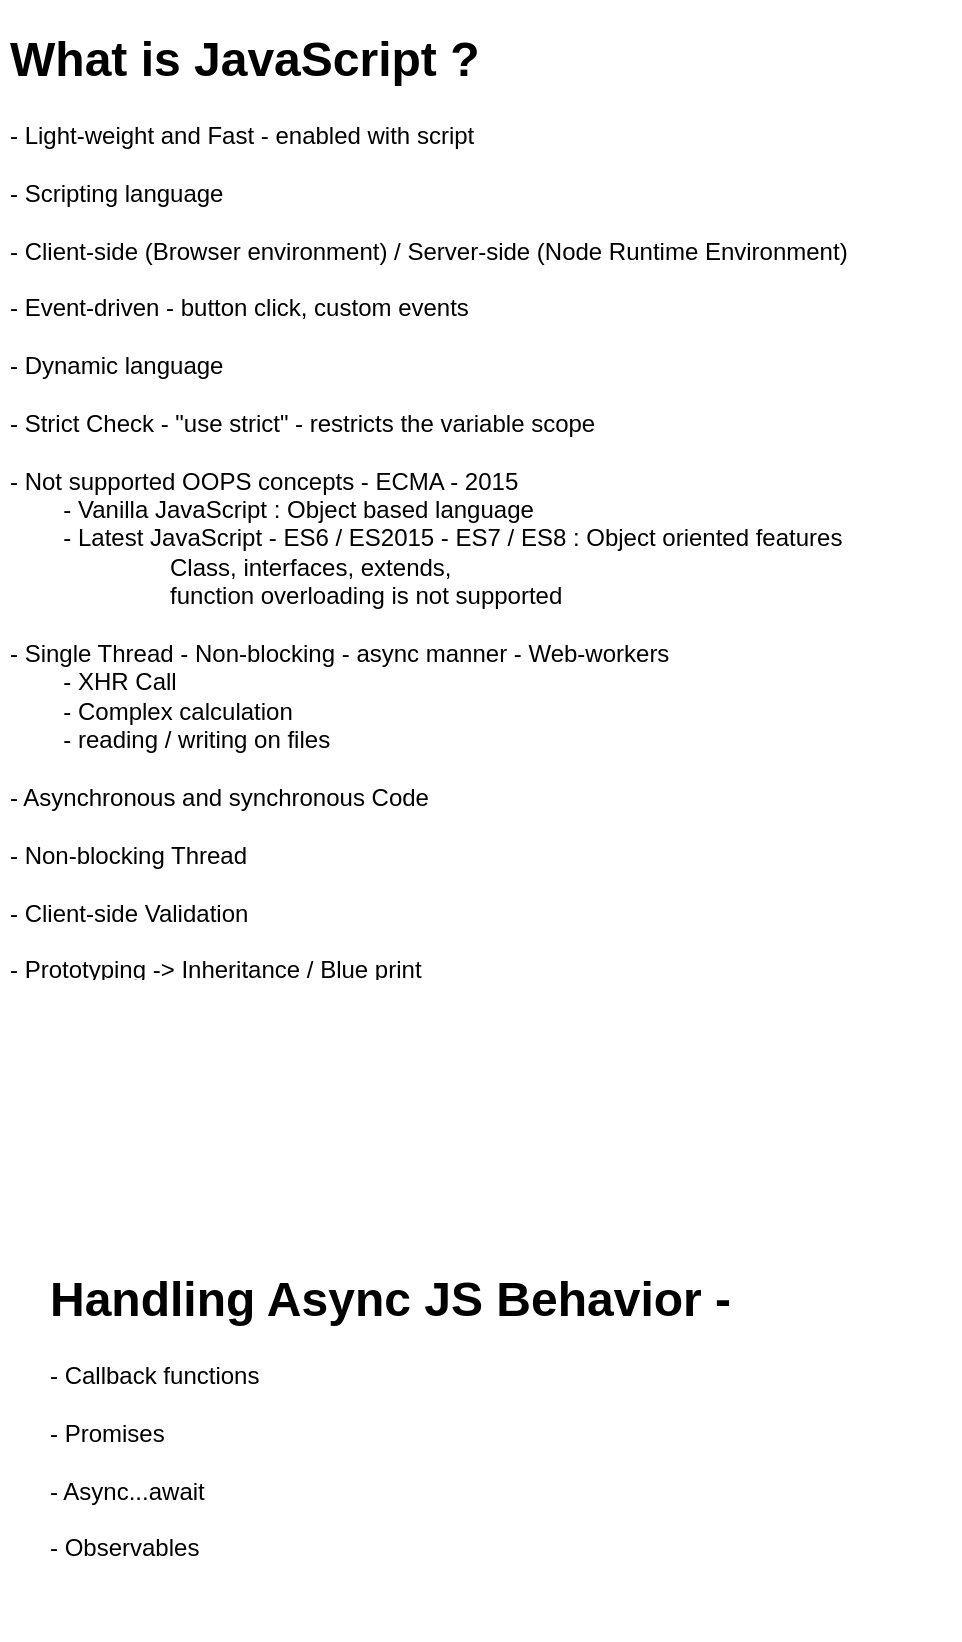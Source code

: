 <mxfile version="14.8.5" type="device" pages="2"><diagram id="xspAHqdo29L3KQeWBL3X" name="Page-1"><mxGraphModel dx="652" dy="363" grid="1" gridSize="10" guides="1" tooltips="1" connect="1" arrows="1" fold="1" page="1" pageScale="1" pageWidth="850" pageHeight="1100" math="0" shadow="0"><root><mxCell id="0"/><mxCell id="1" parent="0"/><mxCell id="xLQbrW0A7gjr55EPThWH-7" value="&lt;h1&gt;What is JavaScript ?&lt;/h1&gt;&lt;div&gt;- Light-weight and Fast - enabled with script&lt;/div&gt;&lt;div&gt;&lt;br&gt;&lt;/div&gt;&lt;div&gt;- Scripting language&lt;/div&gt;&lt;div&gt;&lt;br&gt;&lt;/div&gt;&lt;div&gt;- Client-side (Browser environment) / Server-side (Node Runtime Environment)&lt;/div&gt;&lt;div&gt;&lt;br&gt;&lt;/div&gt;&lt;div&gt;- Event-driven - button click, custom events&lt;/div&gt;&lt;div&gt;&lt;br&gt;&lt;/div&gt;&lt;div&gt;- Dynamic language&lt;/div&gt;&lt;div&gt;&lt;br&gt;&lt;/div&gt;&lt;div&gt;- Strict Check - &quot;use strict&quot; - restricts the variable scope&lt;/div&gt;&lt;div&gt;&lt;br&gt;&lt;/div&gt;&lt;div&gt;- Not supported OOPS concepts - ECMA - 2015&lt;/div&gt;&lt;div&gt;&lt;span style=&quot;white-space: pre&quot;&gt;&#9;&lt;/span&gt;- Vanilla JavaScript : Object based language&lt;br&gt;&lt;/div&gt;&lt;div&gt;&lt;span style=&quot;white-space: pre&quot;&gt;&#9;&lt;/span&gt;- Latest JavaScript - ES6 / ES2015 - ES7 / ES8 : Object oriented features&lt;br&gt;&lt;/div&gt;&lt;div&gt;&lt;span style=&quot;white-space: pre&quot;&gt;&#9;&lt;/span&gt;&lt;span style=&quot;white-space: pre&quot;&gt;&#9;&lt;/span&gt;&lt;span style=&quot;white-space: pre&quot;&gt;&#9;&lt;/span&gt;Class, interfaces, extends,&amp;nbsp;&lt;br&gt;&lt;/div&gt;&lt;div&gt;&lt;span style=&quot;white-space: pre&quot;&gt;&#9;&lt;/span&gt;&lt;span style=&quot;white-space: pre&quot;&gt;&#9;&lt;/span&gt;&lt;span style=&quot;white-space: pre&quot;&gt;&#9;&lt;/span&gt;function overloading is not supported&lt;br&gt;&lt;/div&gt;&lt;div&gt;&lt;br&gt;&lt;/div&gt;&lt;div&gt;- Single Thread - Non-blocking - async manner - Web-workers&lt;/div&gt;&lt;div&gt;&lt;span style=&quot;white-space: pre&quot;&gt;&#9;&lt;/span&gt;- XHR Call&lt;br&gt;&lt;/div&gt;&lt;div&gt;&lt;span style=&quot;white-space: pre&quot;&gt;&#9;&lt;/span&gt;- Complex calculation&lt;br&gt;&lt;/div&gt;&lt;div&gt;&lt;span style=&quot;white-space: pre&quot;&gt;&#9;&lt;/span&gt;- reading / writing on files&lt;br&gt;&lt;/div&gt;&lt;div&gt;&lt;br&gt;&lt;/div&gt;&lt;div&gt;- Asynchronous and synchronous Code&lt;/div&gt;&lt;div&gt;&lt;br&gt;&lt;/div&gt;&lt;div&gt;- Non-blocking Thread&lt;/div&gt;&lt;div&gt;&lt;br&gt;&lt;/div&gt;&lt;div&gt;- Client-side Validation&lt;/div&gt;&lt;div&gt;&lt;br&gt;&lt;/div&gt;&lt;div&gt;- Prototyping -&amp;gt; Inheritance / Blue print&lt;/div&gt;&lt;div&gt;&lt;br&gt;&lt;/div&gt;&lt;div&gt;- Types in JS -&amp;nbsp;&lt;/div&gt;&lt;div&gt;&lt;span style=&quot;white-space: pre&quot;&gt;&#9;&lt;/span&gt;- Primitive type - Number, String, Boolean, Date,&amp;nbsp;&lt;/div&gt;&lt;div&gt;&lt;span style=&quot;white-space: pre&quot;&gt;&#9;&lt;/span&gt;- Reference Types - Function, Array, Objects&lt;/div&gt;&lt;div&gt;&lt;br&gt;&lt;/div&gt;" style="text;html=1;strokeColor=none;fillColor=none;spacing=5;spacingTop=-20;whiteSpace=wrap;overflow=hidden;rounded=0;sketch=0;" vertex="1" parent="1"><mxGeometry x="100" y="70" width="440" height="480" as="geometry"/></mxCell><mxCell id="xLQbrW0A7gjr55EPThWH-8" value="&lt;h1&gt;Handling Async JS Behavior -&lt;/h1&gt;&lt;div&gt;- Callback functions&lt;/div&gt;&lt;div&gt;&lt;br&gt;&lt;/div&gt;&lt;div&gt;- Promises&lt;/div&gt;&lt;div&gt;&lt;br&gt;&lt;/div&gt;&lt;div&gt;- Async...await&lt;/div&gt;&lt;div&gt;&lt;br&gt;&lt;/div&gt;&lt;div&gt;- Observables&lt;/div&gt;" style="text;html=1;strokeColor=none;fillColor=none;spacing=5;spacingTop=-20;whiteSpace=wrap;overflow=hidden;rounded=0;sketch=0;" vertex="1" parent="1"><mxGeometry x="120" y="690" width="460" height="190" as="geometry"/></mxCell></root></mxGraphModel></diagram><diagram id="y9Xn7oG9kF3b1Z7D-w_8" name="Page-2"><mxGraphModel dx="1770" dy="513" grid="1" gridSize="10" guides="1" tooltips="1" connect="1" arrows="1" fold="1" page="1" pageScale="1" pageWidth="850" pageHeight="1100" math="0" shadow="0"><root><mxCell id="Ec-1eNe-133ZVXOHmqmL-0"/><mxCell id="Ec-1eNe-133ZVXOHmqmL-1" parent="Ec-1eNe-133ZVXOHmqmL-0"/><mxCell id="Ec-1eNe-133ZVXOHmqmL-4" value="" style="edgeStyle=orthogonalEdgeStyle;curved=0;rounded=1;sketch=0;orthogonalLoop=1;jettySize=auto;html=1;" edge="1" parent="Ec-1eNe-133ZVXOHmqmL-1" source="Ec-1eNe-133ZVXOHmqmL-2" target="Ec-1eNe-133ZVXOHmqmL-3"><mxGeometry relative="1" as="geometry"/></mxCell><mxCell id="Ec-1eNe-133ZVXOHmqmL-9" style="edgeStyle=orthogonalEdgeStyle;curved=0;rounded=1;sketch=0;orthogonalLoop=1;jettySize=auto;html=1;exitX=0.5;exitY=1;exitDx=0;exitDy=0;entryX=0.5;entryY=0;entryDx=0;entryDy=0;" edge="1" parent="Ec-1eNe-133ZVXOHmqmL-1" source="Ec-1eNe-133ZVXOHmqmL-2" target="Ec-1eNe-133ZVXOHmqmL-7"><mxGeometry relative="1" as="geometry"/></mxCell><mxCell id="Ec-1eNe-133ZVXOHmqmL-10" style="edgeStyle=orthogonalEdgeStyle;curved=0;rounded=1;sketch=0;orthogonalLoop=1;jettySize=auto;html=1;exitX=0.5;exitY=1;exitDx=0;exitDy=0;entryX=0.5;entryY=0;entryDx=0;entryDy=0;" edge="1" parent="Ec-1eNe-133ZVXOHmqmL-1" source="Ec-1eNe-133ZVXOHmqmL-2" target="Ec-1eNe-133ZVXOHmqmL-6"><mxGeometry relative="1" as="geometry"/></mxCell><mxCell id="Ec-1eNe-133ZVXOHmqmL-11" style="edgeStyle=orthogonalEdgeStyle;curved=0;rounded=1;sketch=0;orthogonalLoop=1;jettySize=auto;html=1;exitX=0.5;exitY=1;exitDx=0;exitDy=0;entryX=0.5;entryY=0;entryDx=0;entryDy=0;" edge="1" parent="Ec-1eNe-133ZVXOHmqmL-1" source="Ec-1eNe-133ZVXOHmqmL-2" target="Ec-1eNe-133ZVXOHmqmL-5"><mxGeometry relative="1" as="geometry"/></mxCell><mxCell id="Ec-1eNe-133ZVXOHmqmL-12" style="edgeStyle=orthogonalEdgeStyle;curved=0;rounded=1;sketch=0;orthogonalLoop=1;jettySize=auto;html=1;exitX=0.5;exitY=1;exitDx=0;exitDy=0;entryX=0.5;entryY=0;entryDx=0;entryDy=0;" edge="1" parent="Ec-1eNe-133ZVXOHmqmL-1" source="Ec-1eNe-133ZVXOHmqmL-2" target="Ec-1eNe-133ZVXOHmqmL-8"><mxGeometry relative="1" as="geometry"/></mxCell><mxCell id="Ec-1eNe-133ZVXOHmqmL-22" style="edgeStyle=orthogonalEdgeStyle;curved=0;rounded=1;sketch=0;orthogonalLoop=1;jettySize=auto;html=1;exitX=0.5;exitY=1;exitDx=0;exitDy=0;entryX=0.5;entryY=0;entryDx=0;entryDy=0;" edge="1" parent="Ec-1eNe-133ZVXOHmqmL-1" source="Ec-1eNe-133ZVXOHmqmL-2" target="Ec-1eNe-133ZVXOHmqmL-21"><mxGeometry relative="1" as="geometry"/></mxCell><mxCell id="Ec-1eNe-133ZVXOHmqmL-28" value="" style="edgeStyle=orthogonalEdgeStyle;curved=0;rounded=1;sketch=0;orthogonalLoop=1;jettySize=auto;html=1;" edge="1" parent="Ec-1eNe-133ZVXOHmqmL-1" source="Ec-1eNe-133ZVXOHmqmL-2" target="Ec-1eNe-133ZVXOHmqmL-27"><mxGeometry relative="1" as="geometry"/></mxCell><mxCell id="Ec-1eNe-133ZVXOHmqmL-2" value="Object" style="rounded=0;whiteSpace=wrap;html=1;sketch=0;fillColor=#d5e8d4;strokeColor=#82b366;" vertex="1" parent="Ec-1eNe-133ZVXOHmqmL-1"><mxGeometry x="365" y="70" width="120" height="60" as="geometry"/></mxCell><mxCell id="Ec-1eNe-133ZVXOHmqmL-18" value="" style="edgeStyle=orthogonalEdgeStyle;curved=0;rounded=1;sketch=0;orthogonalLoop=1;jettySize=auto;html=1;" edge="1" parent="Ec-1eNe-133ZVXOHmqmL-1" source="Ec-1eNe-133ZVXOHmqmL-3" target="Ec-1eNe-133ZVXOHmqmL-17"><mxGeometry relative="1" as="geometry"/></mxCell><mxCell id="Ec-1eNe-133ZVXOHmqmL-3" value="String" style="rounded=0;whiteSpace=wrap;html=1;sketch=0;fillColor=#dae8fc;strokeColor=#6c8ebf;" vertex="1" parent="Ec-1eNe-133ZVXOHmqmL-1"><mxGeometry x="365" y="210" width="120" height="60" as="geometry"/></mxCell><mxCell id="Ec-1eNe-133ZVXOHmqmL-20" value="" style="edgeStyle=orthogonalEdgeStyle;curved=0;rounded=1;sketch=0;orthogonalLoop=1;jettySize=auto;html=1;" edge="1" parent="Ec-1eNe-133ZVXOHmqmL-1" source="Ec-1eNe-133ZVXOHmqmL-5" target="Ec-1eNe-133ZVXOHmqmL-19"><mxGeometry relative="1" as="geometry"/></mxCell><mxCell id="Ec-1eNe-133ZVXOHmqmL-5" value="Number" style="rounded=0;whiteSpace=wrap;html=1;sketch=0;fillColor=#dae8fc;strokeColor=#6c8ebf;" vertex="1" parent="Ec-1eNe-133ZVXOHmqmL-1"><mxGeometry x="510" y="210" width="120" height="60" as="geometry"/></mxCell><mxCell id="Ec-1eNe-133ZVXOHmqmL-16" value="" style="edgeStyle=orthogonalEdgeStyle;curved=0;rounded=1;sketch=0;orthogonalLoop=1;jettySize=auto;html=1;" edge="1" parent="Ec-1eNe-133ZVXOHmqmL-1" source="Ec-1eNe-133ZVXOHmqmL-6" target="Ec-1eNe-133ZVXOHmqmL-15"><mxGeometry relative="1" as="geometry"/></mxCell><mxCell id="Ec-1eNe-133ZVXOHmqmL-6" value="Date" style="rounded=0;whiteSpace=wrap;html=1;sketch=0;fillColor=#dae8fc;strokeColor=#6c8ebf;" vertex="1" parent="Ec-1eNe-133ZVXOHmqmL-1"><mxGeometry x="220" y="210" width="120" height="60" as="geometry"/></mxCell><mxCell id="Ec-1eNe-133ZVXOHmqmL-14" value="" style="edgeStyle=orthogonalEdgeStyle;curved=0;rounded=1;sketch=0;orthogonalLoop=1;jettySize=auto;html=1;" edge="1" parent="Ec-1eNe-133ZVXOHmqmL-1" source="Ec-1eNe-133ZVXOHmqmL-7" target="Ec-1eNe-133ZVXOHmqmL-13"><mxGeometry relative="1" as="geometry"/></mxCell><mxCell id="Ec-1eNe-133ZVXOHmqmL-7" value="Array" style="rounded=0;whiteSpace=wrap;html=1;sketch=0;fillColor=#dae8fc;strokeColor=#6c8ebf;" vertex="1" parent="Ec-1eNe-133ZVXOHmqmL-1"><mxGeometry x="80" y="210" width="120" height="60" as="geometry"/></mxCell><mxCell id="Ec-1eNe-133ZVXOHmqmL-26" value="" style="edgeStyle=orthogonalEdgeStyle;curved=0;rounded=1;sketch=0;orthogonalLoop=1;jettySize=auto;html=1;" edge="1" parent="Ec-1eNe-133ZVXOHmqmL-1" source="Ec-1eNe-133ZVXOHmqmL-8" target="Ec-1eNe-133ZVXOHmqmL-25"><mxGeometry relative="1" as="geometry"/></mxCell><mxCell id="Ec-1eNe-133ZVXOHmqmL-8" value="Custom Type - Person" style="rounded=0;whiteSpace=wrap;html=1;sketch=0;fillColor=#dae8fc;strokeColor=#6c8ebf;" vertex="1" parent="Ec-1eNe-133ZVXOHmqmL-1"><mxGeometry x="660" y="210" width="120" height="60" as="geometry"/></mxCell><mxCell id="Ec-1eNe-133ZVXOHmqmL-13" value="- push&lt;br&gt;- pop&lt;br&gt;- forEach&lt;br&gt;-map&lt;br&gt;-sort&lt;br&gt;-reduce" style="ellipse;whiteSpace=wrap;html=1;rounded=0;strokeColor=#6c8ebf;fillColor=#dae8fc;sketch=0;" vertex="1" parent="Ec-1eNe-133ZVXOHmqmL-1"><mxGeometry x="80" y="350" width="120" height="170" as="geometry"/></mxCell><mxCell id="Ec-1eNe-133ZVXOHmqmL-15" value="- now&lt;br&gt;-getDate&lt;br&gt;-getMonth&lt;br&gt;-getYear" style="ellipse;whiteSpace=wrap;html=1;rounded=0;strokeColor=#6c8ebf;fillColor=#dae8fc;sketch=0;" vertex="1" parent="Ec-1eNe-133ZVXOHmqmL-1"><mxGeometry x="220" y="350" width="120" height="170" as="geometry"/></mxCell><mxCell id="Ec-1eNe-133ZVXOHmqmL-17" value="-length&lt;br&gt;-CharAt&lt;br&gt;-indexOf&lt;br&gt;-substring" style="ellipse;whiteSpace=wrap;html=1;rounded=0;strokeColor=#6c8ebf;fillColor=#dae8fc;sketch=0;" vertex="1" parent="Ec-1eNe-133ZVXOHmqmL-1"><mxGeometry x="365" y="350" width="120" height="170" as="geometry"/></mxCell><mxCell id="Ec-1eNe-133ZVXOHmqmL-19" value="- toFixed&lt;br&gt;-isNan" style="ellipse;whiteSpace=wrap;html=1;rounded=0;strokeColor=#6c8ebf;fillColor=#dae8fc;sketch=0;" vertex="1" parent="Ec-1eNe-133ZVXOHmqmL-1"><mxGeometry x="510" y="350" width="120" height="170" as="geometry"/></mxCell><mxCell id="Ec-1eNe-133ZVXOHmqmL-24" value="" style="edgeStyle=orthogonalEdgeStyle;curved=0;rounded=1;sketch=0;orthogonalLoop=1;jettySize=auto;html=1;" edge="1" parent="Ec-1eNe-133ZVXOHmqmL-1" source="Ec-1eNe-133ZVXOHmqmL-21" target="Ec-1eNe-133ZVXOHmqmL-23"><mxGeometry relative="1" as="geometry"/></mxCell><mxCell id="Ec-1eNe-133ZVXOHmqmL-21" value="Function" style="rounded=0;whiteSpace=wrap;html=1;sketch=0;fillColor=#dae8fc;strokeColor=#6c8ebf;" vertex="1" parent="Ec-1eNe-133ZVXOHmqmL-1"><mxGeometry x="-60" y="210" width="120" height="60" as="geometry"/></mxCell><mxCell id="Ec-1eNe-133ZVXOHmqmL-23" value="- name&lt;br&gt;- bind&lt;br&gt;- call&lt;br&gt;- apply" style="ellipse;whiteSpace=wrap;html=1;rounded=0;strokeColor=#6c8ebf;fillColor=#dae8fc;sketch=0;" vertex="1" parent="Ec-1eNe-133ZVXOHmqmL-1"><mxGeometry x="-60" y="350" width="120" height="170" as="geometry"/></mxCell><mxCell id="Ec-1eNe-133ZVXOHmqmL-25" value="- firstName&lt;br&gt;- lastName&lt;br&gt;- getDetails()&lt;br&gt;- sayHello()" style="ellipse;whiteSpace=wrap;html=1;rounded=0;strokeColor=#6c8ebf;fillColor=#dae8fc;sketch=0;" vertex="1" parent="Ec-1eNe-133ZVXOHmqmL-1"><mxGeometry x="660" y="350" width="120" height="170" as="geometry"/></mxCell><mxCell id="Ec-1eNe-133ZVXOHmqmL-27" value="constructor, isPortotypeOF(), hasProperty() toLocaleString, toString, valueOf" style="ellipse;whiteSpace=wrap;html=1;rounded=0;strokeColor=#82b366;fillColor=#d5e8d4;sketch=0;" vertex="1" parent="Ec-1eNe-133ZVXOHmqmL-1"><mxGeometry x="565" y="70" width="275" height="60" as="geometry"/></mxCell><mxCell id="Ec-1eNe-133ZVXOHmqmL-29" value="str = &quot;Some String&quot;" style="text;html=1;align=center;verticalAlign=middle;resizable=0;points=[];autosize=1;strokeColor=none;" vertex="1" parent="Ec-1eNe-133ZVXOHmqmL-1"><mxGeometry x="360" y="530" width="120" height="20" as="geometry"/></mxCell><mxCell id="Ec-1eNe-133ZVXOHmqmL-30" value="foo = new Person()" style="text;html=1;align=center;verticalAlign=middle;resizable=0;points=[];autosize=1;strokeColor=none;" vertex="1" parent="Ec-1eNe-133ZVXOHmqmL-1"><mxGeometry x="660" y="530" width="120" height="20" as="geometry"/></mxCell><mxCell id="Ec-1eNe-133ZVXOHmqmL-31" value="Object Hierarchy" style="text;strokeColor=none;fillColor=none;html=1;fontSize=24;fontStyle=1;verticalAlign=middle;align=center;rounded=0;sketch=0;" vertex="1" parent="Ec-1eNe-133ZVXOHmqmL-1"><mxGeometry x="375" y="10" width="100" height="40" as="geometry"/></mxCell><mxCell id="Ec-1eNe-133ZVXOHmqmL-32" value="str.constructor" style="text;html=1;align=center;verticalAlign=middle;resizable=0;points=[];autosize=1;strokeColor=#9673a6;fillColor=#e1d5e7;" vertex="1" parent="Ec-1eNe-133ZVXOHmqmL-1"><mxGeometry x="360" y="570" width="90" height="20" as="geometry"/></mxCell></root></mxGraphModel></diagram></mxfile>